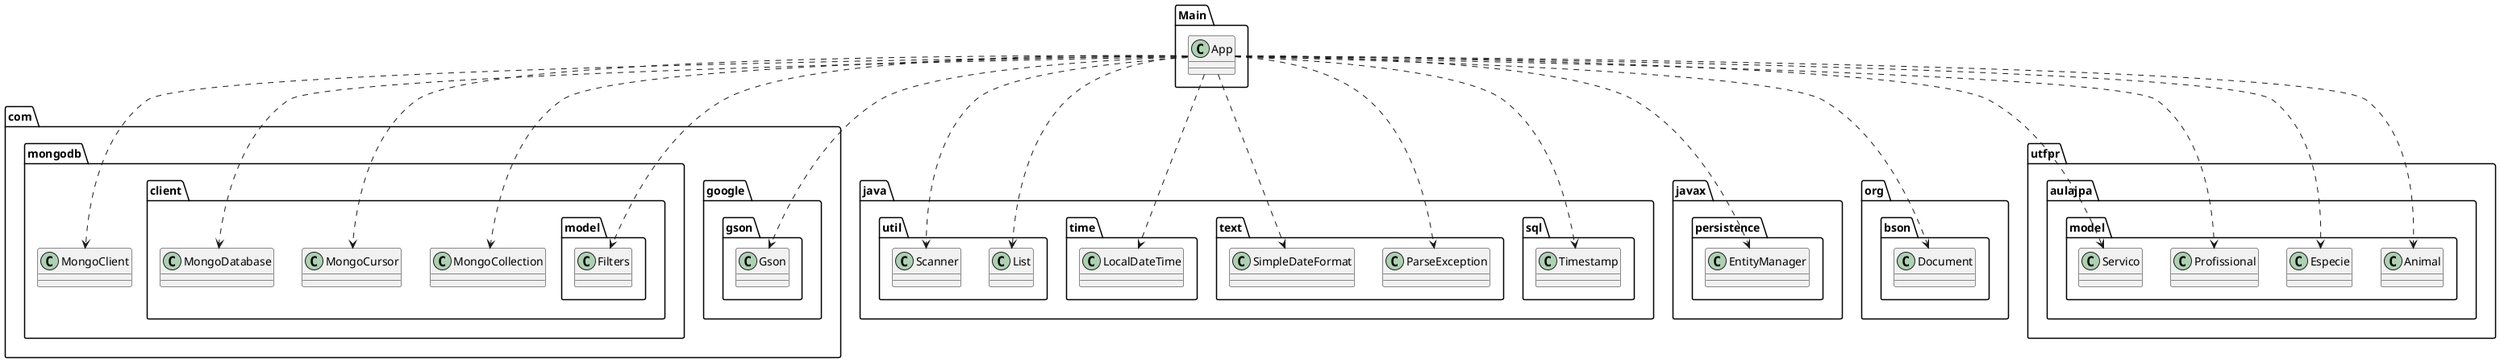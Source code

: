 @startuml
class Main.App
class com.google.gson.Gson
class com.mongodb.MongoClient
class com.mongodb.client.MongoCollection
class com.mongodb.client.MongoCursor
class com.mongodb.client.MongoDatabase
class com.mongodb.client.model.Filters
class java.sql.Timestamp
class java.text.ParseException
class java.text.SimpleDateFormat
class java.time.LocalDateTime
class java.util.List
class java.util.Scanner
class javax.persistence.EntityManager
class org.bson.Document
class utfpr.aulajpa.model.Animal
class utfpr.aulajpa.model.Especie
class utfpr.aulajpa.model.Profissional
class utfpr.aulajpa.model.Servico
Main.App ..> com.google.gson.Gson
Main.App ..> com.mongodb.MongoClient
Main.App ..> com.mongodb.client.MongoCollection
Main.App ..> com.mongodb.client.MongoCursor
Main.App ..> com.mongodb.client.MongoDatabase
Main.App ..> com.mongodb.client.model.Filters
Main.App ..> java.sql.Timestamp
Main.App ..> java.text.ParseException
Main.App ..> java.text.SimpleDateFormat
Main.App ..> java.time.LocalDateTime
Main.App ..> java.util.List
Main.App ..> java.util.Scanner
Main.App ..> javax.persistence.EntityManager
Main.App ..> org.bson.Document
Main.App ..> utfpr.aulajpa.model.Animal
Main.App ..> utfpr.aulajpa.model.Especie
Main.App ..> utfpr.aulajpa.model.Profissional
Main.App ..> utfpr.aulajpa.model.Servico
@enduml